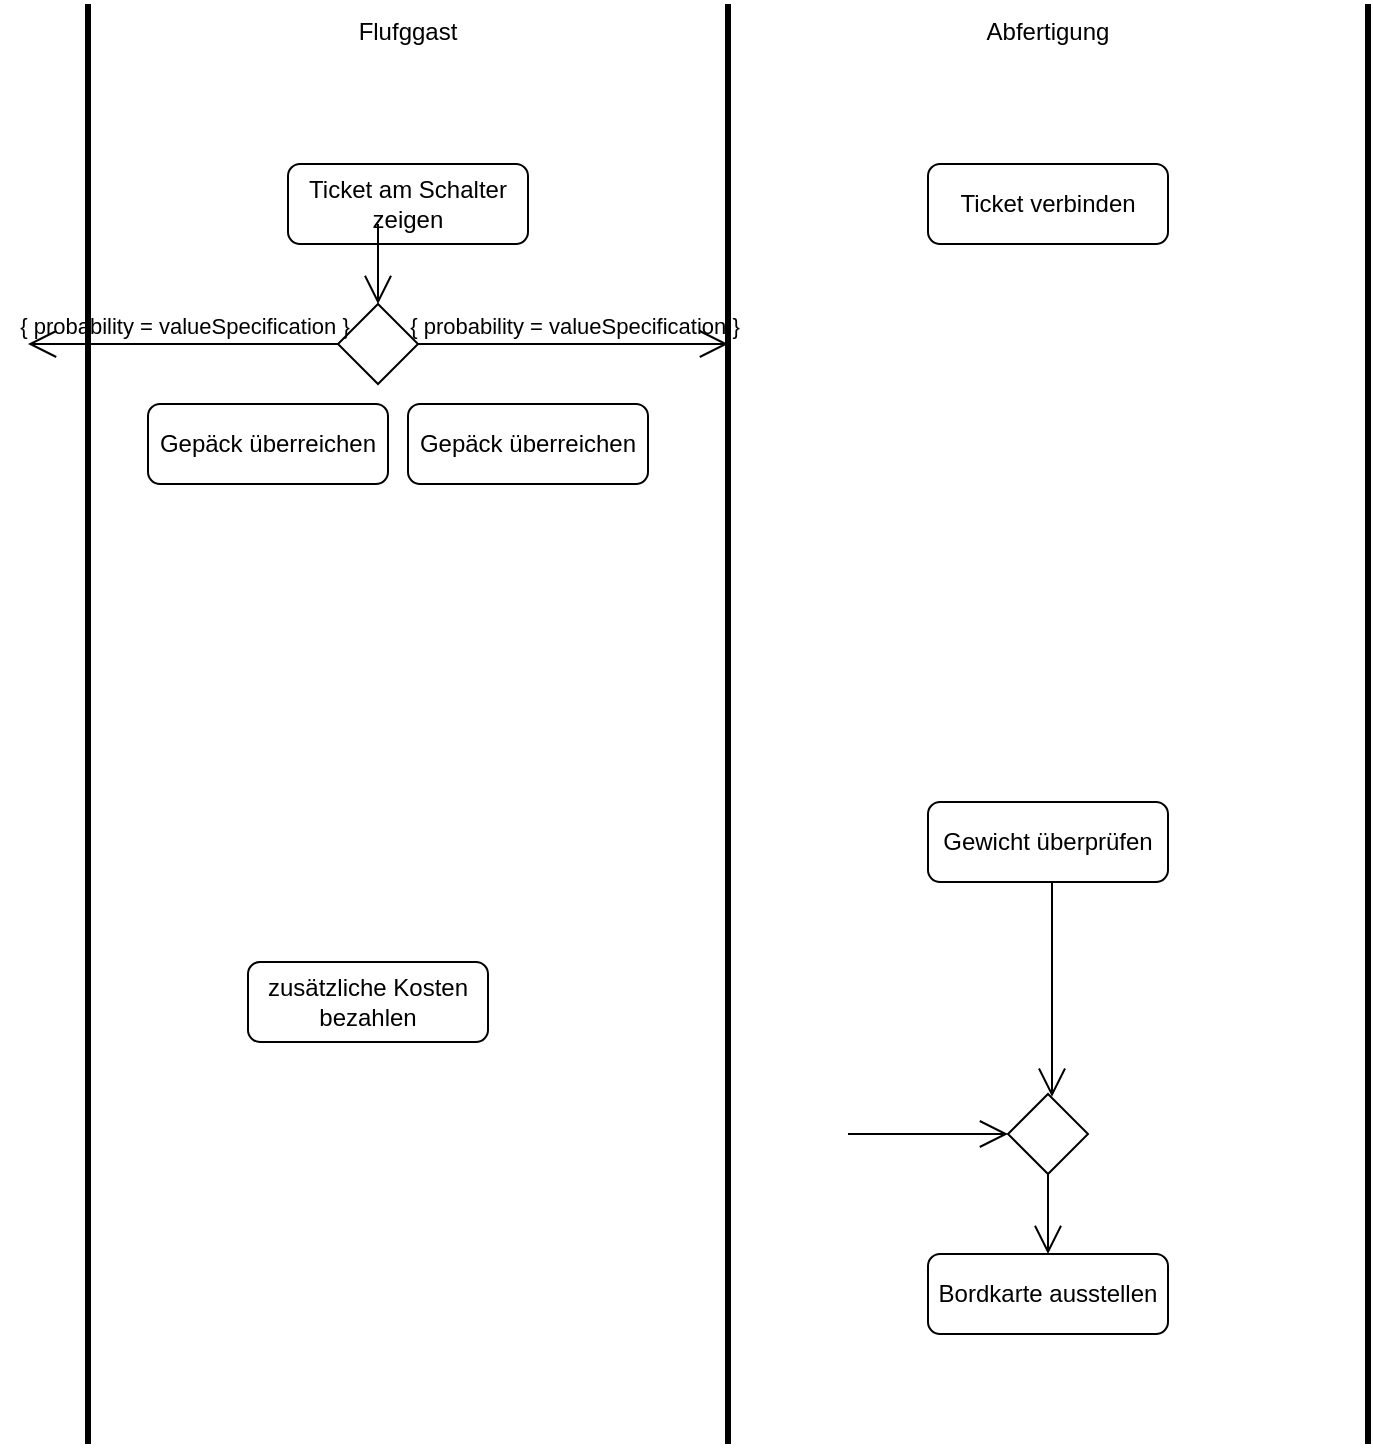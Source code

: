 <mxfile>
    <diagram id="a2o3OjNVsBI_0bWPkll3" name="Seite-1">
        <mxGraphModel dx="1302" dy="700" grid="1" gridSize="10" guides="1" tooltips="1" connect="1" arrows="1" fold="1" page="1" pageScale="1" pageWidth="827" pageHeight="1169" math="0" shadow="0">
            <root>
                <mxCell id="0"/>
                <mxCell id="1" parent="0"/>
                <mxCell id="3" value="Abfertigung" style="html=1;shape=mxgraph.sysml.actPart;strokeWidth=3;verticalAlign=top;rotation=0;whiteSpace=wrap;" vertex="1" parent="1">
                    <mxGeometry x="440" y="80" width="320" height="720" as="geometry"/>
                </mxCell>
                <mxCell id="4" value="Flufggast" style="html=1;shape=mxgraph.sysml.actPart;strokeWidth=3;verticalAlign=top;rotation=0;whiteSpace=wrap;" vertex="1" parent="1">
                    <mxGeometry x="120" y="80" width="320" height="720" as="geometry"/>
                </mxCell>
                <mxCell id="5" value="Ticket am Schalter&lt;br&gt;zeigen" style="shape=rect;html=1;rounded=1;whiteSpace=wrap;align=center;" vertex="1" parent="1">
                    <mxGeometry x="220" y="160" width="120" height="40" as="geometry"/>
                </mxCell>
                <mxCell id="6" value="Ticket verbinden" style="shape=rect;html=1;rounded=1;whiteSpace=wrap;align=center;" vertex="1" parent="1">
                    <mxGeometry x="540" y="160" width="120" height="40" as="geometry"/>
                </mxCell>
                <mxCell id="7" value="Gewicht überprüfen" style="shape=rect;html=1;rounded=1;whiteSpace=wrap;align=center;" vertex="1" parent="1">
                    <mxGeometry x="540" y="479" width="120" height="40" as="geometry"/>
                </mxCell>
                <mxCell id="8" value="Bordkarte ausstellen" style="shape=rect;html=1;rounded=1;whiteSpace=wrap;align=center;" vertex="1" parent="1">
                    <mxGeometry x="540" y="705" width="120" height="40" as="geometry"/>
                </mxCell>
                <mxCell id="9" value="zusätzliche Kosten&lt;br&gt;bezahlen" style="shape=rect;html=1;rounded=1;whiteSpace=wrap;align=center;" vertex="1" parent="1">
                    <mxGeometry x="200" y="559" width="120" height="40" as="geometry"/>
                </mxCell>
                <mxCell id="10" value="Gepäck überreichen" style="shape=rect;html=1;rounded=1;whiteSpace=wrap;align=center;" vertex="1" parent="1">
                    <mxGeometry x="280" y="280" width="120" height="40" as="geometry"/>
                </mxCell>
                <mxCell id="11" value="Gepäck überreichen" style="shape=rect;html=1;rounded=1;whiteSpace=wrap;align=center;" vertex="1" parent="1">
                    <mxGeometry x="150" y="280" width="120" height="40" as="geometry"/>
                </mxCell>
                <mxCell id="20" value="" style="shape=rhombus;html=1;whiteSpace=wrap;verticalLabelPosition=bottom;verticalAlignment=top;" vertex="1" parent="1">
                    <mxGeometry x="245" y="230" width="40" height="40" as="geometry"/>
                </mxCell>
                <mxCell id="21" value="" style="edgeStyle=elbowEdgeStyle;html=1;elbow=horizontal;align=right;verticalAlign=bottom;endArrow=none;rounded=0;labelBackgroundColor=none;startArrow=open;startSize=12;" edge="1" source="20" parent="1">
                    <mxGeometry relative="1" as="geometry">
                        <mxPoint x="265" y="190" as="targetPoint"/>
                    </mxGeometry>
                </mxCell>
                <mxCell id="22" value="{ probability = valueSpecification }" style="edgeStyle=elbowEdgeStyle;html=1;elbow=vertical;verticalAlign=bottom;endArrow=open;rounded=0;labelBackgroundColor=none;endSize=12;" edge="1" source="20" parent="1">
                    <mxGeometry relative="1" as="geometry">
                        <mxPoint x="440" y="250" as="targetPoint"/>
                    </mxGeometry>
                </mxCell>
                <mxCell id="23" value="{ probability = valueSpecification }" style="edgeStyle=elbowEdgeStyle;html=1;elbow=vertical;verticalAlign=bottom;endArrow=open;rounded=0;labelBackgroundColor=none;endSize=12;" edge="1" source="20" parent="1">
                    <mxGeometry relative="1" as="geometry">
                        <mxPoint x="90" y="250" as="targetPoint"/>
                    </mxGeometry>
                </mxCell>
                <mxCell id="24" value="" style="shape=rhombus;html=1;verticalLabelPosition=top;verticalAlignment=bottom;" vertex="1" parent="1">
                    <mxGeometry x="580" y="625" width="40" height="40" as="geometry"/>
                </mxCell>
                <mxCell id="25" value="" style="edgeStyle=elbowEdgeStyle;html=1;elbow=horizontal;align=right;verticalAlign=bottom;rounded=0;labelBackgroundColor=none;endArrow=open;endSize=12;" edge="1" source="24" parent="1">
                    <mxGeometry relative="1" as="geometry">
                        <mxPoint x="600" y="705" as="targetPoint"/>
                    </mxGeometry>
                </mxCell>
                <mxCell id="26" value="" style="edgeStyle=elbowEdgeStyle;html=1;elbow=vertical;verticalAlign=bottom;startArrow=open;endArrow=none;rounded=0;labelBackgroundColor=none;startSize=12;" edge="1" parent="1">
                    <mxGeometry relative="1" as="geometry">
                        <mxPoint x="602" y="519" as="targetPoint"/>
                        <mxPoint x="602" y="626.4" as="sourcePoint"/>
                    </mxGeometry>
                </mxCell>
                <mxCell id="27" value="" style="edgeStyle=elbowEdgeStyle;html=1;elbow=vertical;verticalAlign=bottom;startArrow=open;endArrow=none;rounded=0;labelBackgroundColor=none;startSize=12;" edge="1" source="24" parent="1">
                    <mxGeometry relative="1" as="geometry">
                        <mxPoint x="500" y="645" as="targetPoint"/>
                    </mxGeometry>
                </mxCell>
            </root>
        </mxGraphModel>
    </diagram>
</mxfile>